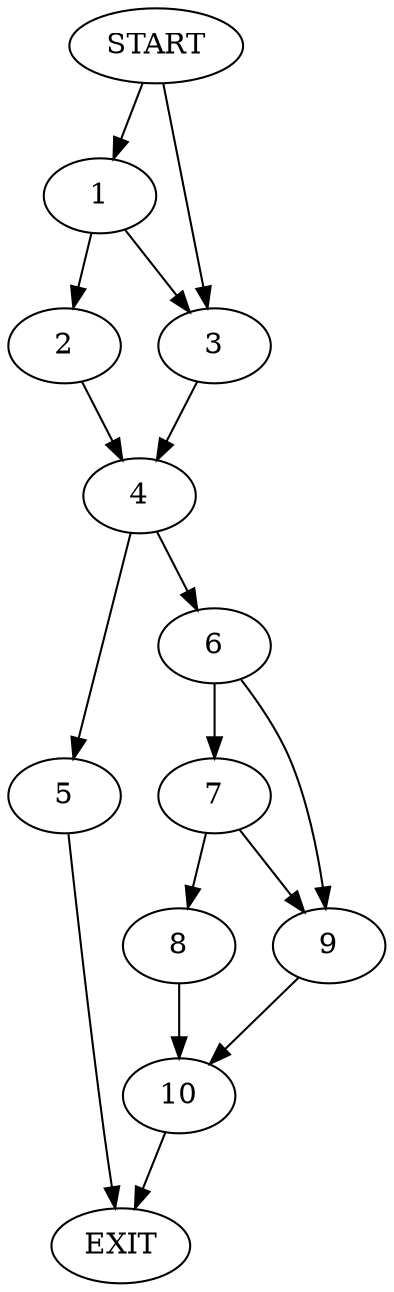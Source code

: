 digraph { 
0 [label="START"];
1;
2;
3;
4;
5;
6;
7;
8;
9;
10;
11[label="EXIT"];
0 -> 1;
0 -> 3;
1 -> 2;
1 -> 3;
2 -> 4;
3 -> 4;
4 -> 5;
4 -> 6;
5 -> 11;
6 -> 7;
6 -> 9;
7 -> 8;
7 -> 9;
8 -> 10;
9 -> 10;
10 -> 11;
}